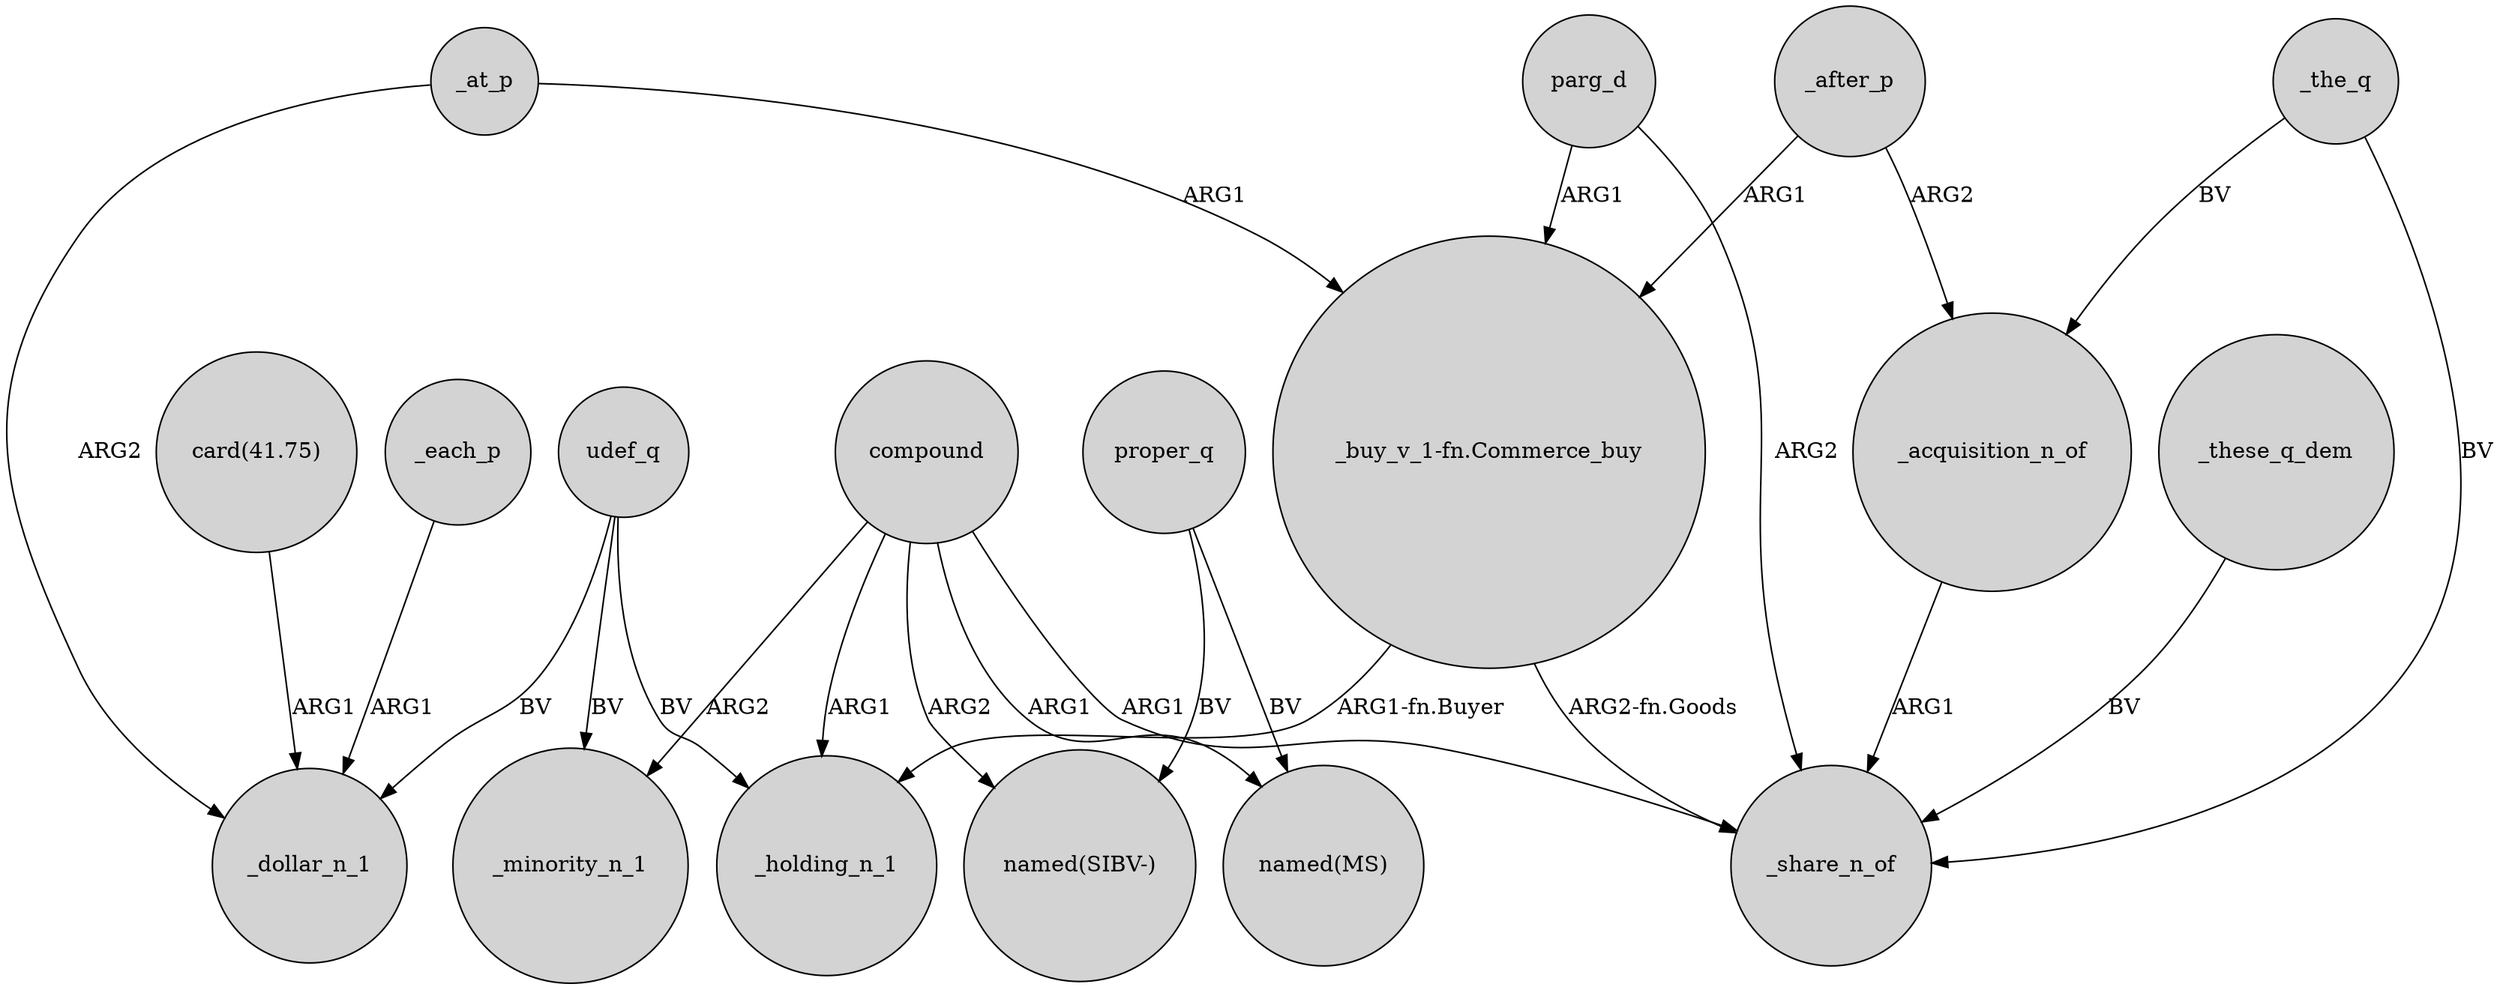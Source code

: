 digraph {
	node [shape=circle style=filled]
	parg_d -> "_buy_v_1-fn.Commerce_buy" [label=ARG1]
	_after_p -> _acquisition_n_of [label=ARG2]
	compound -> _minority_n_1 [label=ARG2]
	udef_q -> _minority_n_1 [label=BV]
	compound -> "named(SIBV-)" [label=ARG2]
	udef_q -> _holding_n_1 [label=BV]
	compound -> _share_n_of [label=ARG1]
	_the_q -> _share_n_of [label=BV]
	_at_p -> "_buy_v_1-fn.Commerce_buy" [label=ARG1]
	compound -> _holding_n_1 [label=ARG1]
	"_buy_v_1-fn.Commerce_buy" -> _holding_n_1 [label="ARG1-fn.Buyer"]
	_the_q -> _acquisition_n_of [label=BV]
	compound -> "named(MS)" [label=ARG1]
	"_buy_v_1-fn.Commerce_buy" -> _share_n_of [label="ARG2-fn.Goods"]
	"card(41.75)" -> _dollar_n_1 [label=ARG1]
	_at_p -> _dollar_n_1 [label=ARG2]
	proper_q -> "named(SIBV-)" [label=BV]
	udef_q -> _dollar_n_1 [label=BV]
	_after_p -> "_buy_v_1-fn.Commerce_buy" [label=ARG1]
	_acquisition_n_of -> _share_n_of [label=ARG1]
	proper_q -> "named(MS)" [label=BV]
	parg_d -> _share_n_of [label=ARG2]
	_each_p -> _dollar_n_1 [label=ARG1]
	_these_q_dem -> _share_n_of [label=BV]
}
